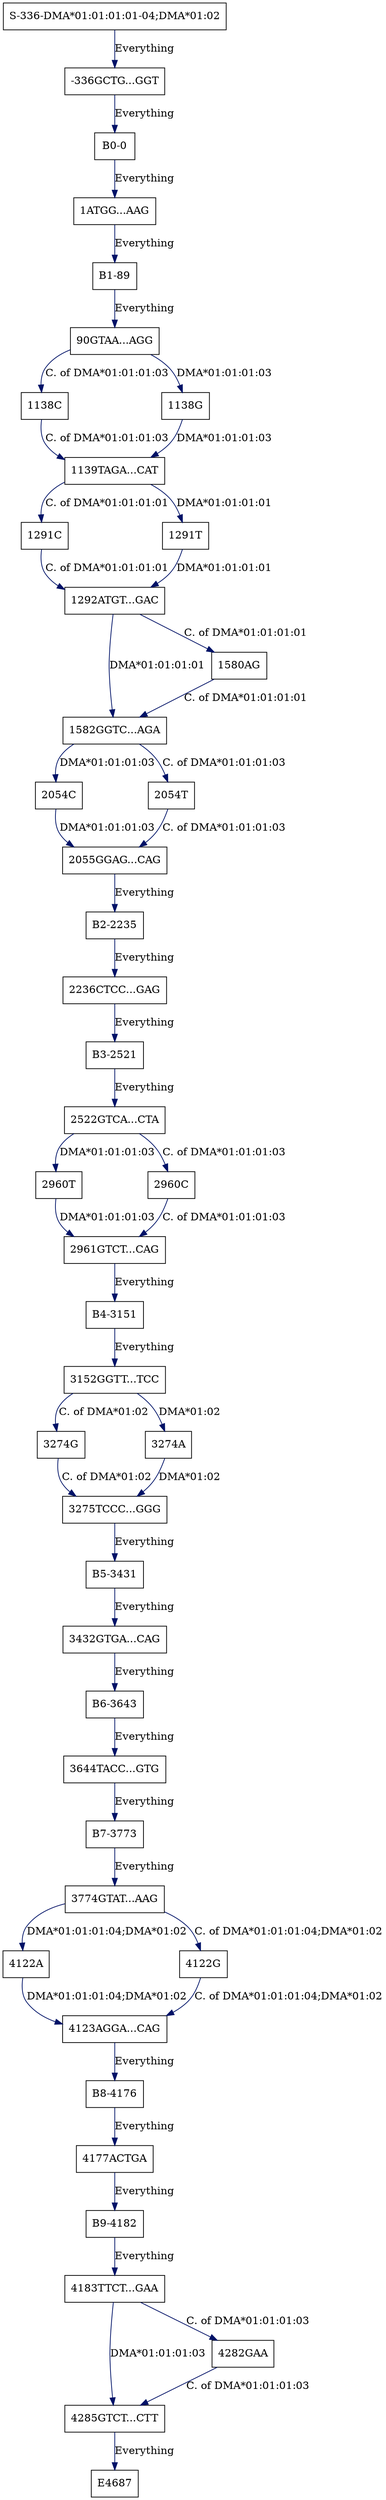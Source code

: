 digraph G {
  "3774GTAT...AAG" [shape=box, ];
  "1291C" [shape=box, ];
  "3644TACC...GTG" [shape=box, ];
  "B2-2235" [shape=box, ];
  "1139TAGA...CAT" [shape=box, ];
  "B4-3151" [shape=box, ];
  "B7-3773" [shape=box, ];
  "4123AGGA...CAG" [shape=box, ];
  "1ATGG...AAG" [shape=box, ];
  "3432GTGA...CAG" [shape=box, ];
  "-336GCTG...GGT" [shape=box, ];
  "2522GTCA...CTA" [shape=box, ];
  "B9-4182" [shape=box, ];
  "2054C" [shape=box, ];
  "B0-0" [shape=box, ];
  "S-336-DMA*01:01:01:01-04;DMA*01:02" [shape=box, ];
  "2960T" [shape=box, ];
  "3274G" [shape=box, ];
  "2961GTCT...CAG" [shape=box, ];
  "1138C" [shape=box, ];
  "2960C" [shape=box, ];
  "2054T" [shape=box, ];
  "1138G" [shape=box, ];
  "1582GGTC...AGA" [shape=box, ];
  "B6-3643" [shape=box, ];
  "2236CTCC...GAG" [shape=box, ];
  "2055GGAG...CAG" [shape=box, ];
  "B3-2521" [shape=box, ];
  "4285GTCT...CTT" [shape=box, ];
  "4183TTCT...GAA" [shape=box, ];
  "4122A" [shape=box, ];
  "4177ACTGA" [shape=box, ];
  "B1-89" [shape=box, ];
  "1292ATGT...GAC" [shape=box, ];
  "90GTAA...AGG" [shape=box, ];
  "1580AG" [shape=box, ];
  "E4687" [shape=box, ];
  "3275TCCC...GGG" [shape=box, ];
  "4122G" [shape=box, ];
  "B8-4176" [shape=box, ];
  "B5-3431" [shape=box, ];
  "1291T" [shape=box, ];
  "4282GAA" [shape=box, ];
  "3274A" [shape=box, ];
  "3152GGTT...TCC" [shape=box, ];
  
  
  edge [color="#001267", ];
  "3774GTAT...AAG" -> "4122A" [label="DMA*01:01:01:04;DMA*01:02", ];
  "3774GTAT...AAG" -> "4122G" [label="C. of DMA*01:01:01:04;DMA*01:02", ];
  "1291C" -> "1292ATGT...GAC" [label="C. of DMA*01:01:01:01", ];
  "3644TACC...GTG" -> "B7-3773" [label="Everything", ];
  "B2-2235" -> "2236CTCC...GAG" [label="Everything", ];
  "1139TAGA...CAT" -> "1291C" [label="C. of DMA*01:01:01:01", ];
  "1139TAGA...CAT" -> "1291T" [label="DMA*01:01:01:01", ];
  "B4-3151" -> "3152GGTT...TCC" [label="Everything", ];
  "B7-3773" -> "3774GTAT...AAG" [label="Everything", ];
  "4123AGGA...CAG" -> "B8-4176" [label="Everything", ];
  "1ATGG...AAG" -> "B1-89" [label="Everything", ];
  "3432GTGA...CAG" -> "B6-3643" [label="Everything", ];
  "-336GCTG...GGT" -> "B0-0" [label="Everything", ];
  "2522GTCA...CTA" -> "2960C" [label="C. of DMA*01:01:01:03", ];
  "2522GTCA...CTA" -> "2960T" [label="DMA*01:01:01:03", ];
  "B9-4182" -> "4183TTCT...GAA" [label="Everything", ];
  "2054C" -> "2055GGAG...CAG" [label="DMA*01:01:01:03", ];
  "B0-0" -> "1ATGG...AAG" [label="Everything", ];
  "S-336-DMA*01:01:01:01-04;DMA*01:02" -> "-336GCTG...GGT" [label="Everything",
                                                            ];
  "2960T" -> "2961GTCT...CAG" [label="DMA*01:01:01:03", ];
  "3274G" -> "3275TCCC...GGG" [label="C. of DMA*01:02", ];
  "2961GTCT...CAG" -> "B4-3151" [label="Everything", ];
  "1138C" -> "1139TAGA...CAT" [label="C. of DMA*01:01:01:03", ];
  "2960C" -> "2961GTCT...CAG" [label="C. of DMA*01:01:01:03", ];
  "2054T" -> "2055GGAG...CAG" [label="C. of DMA*01:01:01:03", ];
  "1138G" -> "1139TAGA...CAT" [label="DMA*01:01:01:03", ];
  "1582GGTC...AGA" -> "2054C" [label="DMA*01:01:01:03", ];
  "1582GGTC...AGA" -> "2054T" [label="C. of DMA*01:01:01:03", ];
  "B6-3643" -> "3644TACC...GTG" [label="Everything", ];
  "2236CTCC...GAG" -> "B3-2521" [label="Everything", ];
  "2055GGAG...CAG" -> "B2-2235" [label="Everything", ];
  "B3-2521" -> "2522GTCA...CTA" [label="Everything", ];
  "4285GTCT...CTT" -> "E4687" [label="Everything", ];
  "4183TTCT...GAA" -> "4282GAA" [label="C. of DMA*01:01:01:03", ];
  "4183TTCT...GAA" -> "4285GTCT...CTT" [label="DMA*01:01:01:03", ];
  "4122A" -> "4123AGGA...CAG" [label="DMA*01:01:01:04;DMA*01:02", ];
  "4177ACTGA" -> "B9-4182" [label="Everything", ];
  "B1-89" -> "90GTAA...AGG" [label="Everything", ];
  "1292ATGT...GAC" -> "1580AG" [label="C. of DMA*01:01:01:01", ];
  "1292ATGT...GAC" -> "1582GGTC...AGA" [label="DMA*01:01:01:01", ];
  "90GTAA...AGG" -> "1138C" [label="C. of DMA*01:01:01:03", ];
  "90GTAA...AGG" -> "1138G" [label="DMA*01:01:01:03", ];
  "1580AG" -> "1582GGTC...AGA" [label="C. of DMA*01:01:01:01", ];
  "3275TCCC...GGG" -> "B5-3431" [label="Everything", ];
  "4122G" -> "4123AGGA...CAG" [label="C. of DMA*01:01:01:04;DMA*01:02", ];
  "B8-4176" -> "4177ACTGA" [label="Everything", ];
  "B5-3431" -> "3432GTGA...CAG" [label="Everything", ];
  "1291T" -> "1292ATGT...GAC" [label="DMA*01:01:01:01", ];
  "4282GAA" -> "4285GTCT...CTT" [label="C. of DMA*01:01:01:03", ];
  "3274A" -> "3275TCCC...GGG" [label="DMA*01:02", ];
  "3152GGTT...TCC" -> "3274A" [label="DMA*01:02", ];
  "3152GGTT...TCC" -> "3274G" [label="C. of DMA*01:02", ];
  
  }